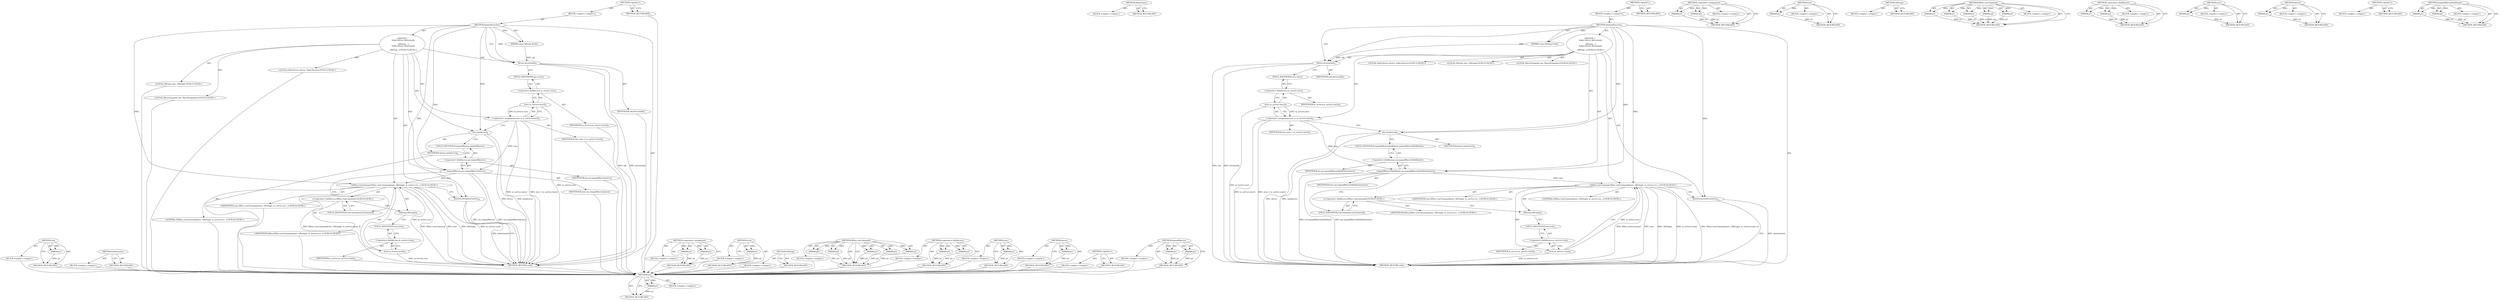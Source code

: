 digraph "expandMacrosShellQuote" {
vulnerable_82 [label=<(METHOD,mx)>];
vulnerable_83 [label=<(PARAM,p1)>];
vulnerable_84 [label=<(BLOCK,&lt;empty&gt;,&lt;empty&gt;)>];
vulnerable_85 [label=<(METHOD_RETURN,ANY)>];
vulnerable_106 [label=<(METHOD,deleteLater)>];
vulnerable_107 [label=<(BLOCK,&lt;empty&gt;,&lt;empty&gt;)>];
vulnerable_108 [label=<(METHOD_RETURN,ANY)>];
vulnerable_6 [label=<(METHOD,&lt;global&gt;)<SUB>1</SUB>>];
vulnerable_7 [label=<(BLOCK,&lt;empty&gt;,&lt;empty&gt;)<SUB>1</SUB>>];
vulnerable_8 [label=<(METHOD,delayedExecute)<SUB>1</SUB>>];
vulnerable_9 [label=<(PARAM,const QString &amp;udi)<SUB>1</SUB>>];
vulnerable_10 [label="<(BLOCK,{
    Solid::Device device(udi);
 
     QString...,{
    Solid::Device device(udi);
 
     QString...)<SUB>2</SUB>>"];
vulnerable_11 [label="<(LOCAL,Solid.Device device: Solid.Device)<SUB>3</SUB>>"];
vulnerable_12 [label=<(device,device(udi))<SUB>3</SUB>>];
vulnerable_13 [label=<(IDENTIFIER,udi,device(udi))<SUB>3</SUB>>];
vulnerable_14 [label="<(LOCAL,QString exec: QString)<SUB>5</SUB>>"];
vulnerable_15 [label=<(&lt;operator&gt;.assignment,exec = m_service.exec())<SUB>5</SUB>>];
vulnerable_16 [label=<(IDENTIFIER,exec,exec = m_service.exec())<SUB>5</SUB>>];
vulnerable_17 [label=<(exec,m_service.exec())<SUB>5</SUB>>];
vulnerable_18 [label=<(&lt;operator&gt;.fieldAccess,m_service.exec)<SUB>5</SUB>>];
vulnerable_19 [label=<(IDENTIFIER,m_service,m_service.exec())<SUB>5</SUB>>];
vulnerable_20 [label=<(FIELD_IDENTIFIER,exec,exec)<SUB>5</SUB>>];
vulnerable_21 [label="<(LOCAL,MacroExpander mx: MacroExpander)<SUB>6</SUB>>"];
vulnerable_22 [label=<(mx,mx(device))<SUB>6</SUB>>];
vulnerable_23 [label=<(IDENTIFIER,device,mx(device))<SUB>6</SUB>>];
vulnerable_24 [label=<(expandMacros,mx.expandMacros(exec))<SUB>7</SUB>>];
vulnerable_25 [label=<(&lt;operator&gt;.fieldAccess,mx.expandMacros)<SUB>7</SUB>>];
vulnerable_26 [label=<(IDENTIFIER,mx,mx.expandMacros(exec))<SUB>7</SUB>>];
vulnerable_27 [label=<(FIELD_IDENTIFIER,expandMacros,expandMacros)<SUB>7</SUB>>];
vulnerable_28 [label=<(IDENTIFIER,exec,mx.expandMacros(exec))<SUB>7</SUB>>];
vulnerable_29 [label="<(KRun.runCommand,KRun::runCommand(exec, QString(), m_service.ico...)<SUB>9</SUB>>"];
vulnerable_30 [label="<(&lt;operator&gt;.fieldAccess,KRun::runCommand)<SUB>9</SUB>>"];
vulnerable_31 [label="<(IDENTIFIER,KRun,KRun::runCommand(exec, QString(), m_service.ico...)<SUB>9</SUB>>"];
vulnerable_32 [label=<(FIELD_IDENTIFIER,runCommand,runCommand)<SUB>9</SUB>>];
vulnerable_33 [label="<(IDENTIFIER,exec,KRun::runCommand(exec, QString(), m_service.ico...)<SUB>9</SUB>>"];
vulnerable_34 [label=<(QString,QString())<SUB>9</SUB>>];
vulnerable_35 [label=<(icon,m_service.icon())<SUB>9</SUB>>];
vulnerable_36 [label=<(&lt;operator&gt;.fieldAccess,m_service.icon)<SUB>9</SUB>>];
vulnerable_37 [label=<(IDENTIFIER,m_service,m_service.icon())<SUB>9</SUB>>];
vulnerable_38 [label=<(FIELD_IDENTIFIER,icon,icon)<SUB>9</SUB>>];
vulnerable_39 [label="<(LITERAL,0,KRun::runCommand(exec, QString(), m_service.ico...)<SUB>9</SUB>>"];
vulnerable_40 [label=<(deleteLater,deleteLater())<SUB>10</SUB>>];
vulnerable_41 [label=<(METHOD_RETURN,void)<SUB>1</SUB>>];
vulnerable_43 [label=<(METHOD_RETURN,ANY)<SUB>1</SUB>>];
vulnerable_68 [label=<(METHOD,&lt;operator&gt;.assignment)>];
vulnerable_69 [label=<(PARAM,p1)>];
vulnerable_70 [label=<(PARAM,p2)>];
vulnerable_71 [label=<(BLOCK,&lt;empty&gt;,&lt;empty&gt;)>];
vulnerable_72 [label=<(METHOD_RETURN,ANY)>];
vulnerable_102 [label=<(METHOD,icon)>];
vulnerable_103 [label=<(PARAM,p1)>];
vulnerable_104 [label=<(BLOCK,&lt;empty&gt;,&lt;empty&gt;)>];
vulnerable_105 [label=<(METHOD_RETURN,ANY)>];
vulnerable_99 [label=<(METHOD,QString)>];
vulnerable_100 [label=<(BLOCK,&lt;empty&gt;,&lt;empty&gt;)>];
vulnerable_101 [label=<(METHOD_RETURN,ANY)>];
vulnerable_91 [label=<(METHOD,KRun.runCommand)>];
vulnerable_92 [label=<(PARAM,p1)>];
vulnerable_93 [label=<(PARAM,p2)>];
vulnerable_94 [label=<(PARAM,p3)>];
vulnerable_95 [label=<(PARAM,p4)>];
vulnerable_96 [label=<(PARAM,p5)>];
vulnerable_97 [label=<(BLOCK,&lt;empty&gt;,&lt;empty&gt;)>];
vulnerable_98 [label=<(METHOD_RETURN,ANY)>];
vulnerable_77 [label=<(METHOD,&lt;operator&gt;.fieldAccess)>];
vulnerable_78 [label=<(PARAM,p1)>];
vulnerable_79 [label=<(PARAM,p2)>];
vulnerable_80 [label=<(BLOCK,&lt;empty&gt;,&lt;empty&gt;)>];
vulnerable_81 [label=<(METHOD_RETURN,ANY)>];
vulnerable_73 [label=<(METHOD,exec)>];
vulnerable_74 [label=<(PARAM,p1)>];
vulnerable_75 [label=<(BLOCK,&lt;empty&gt;,&lt;empty&gt;)>];
vulnerable_76 [label=<(METHOD_RETURN,ANY)>];
vulnerable_64 [label=<(METHOD,device)>];
vulnerable_65 [label=<(PARAM,p1)>];
vulnerable_66 [label=<(BLOCK,&lt;empty&gt;,&lt;empty&gt;)>];
vulnerable_67 [label=<(METHOD_RETURN,ANY)>];
vulnerable_58 [label=<(METHOD,&lt;global&gt;)<SUB>1</SUB>>];
vulnerable_59 [label=<(BLOCK,&lt;empty&gt;,&lt;empty&gt;)>];
vulnerable_60 [label=<(METHOD_RETURN,ANY)>];
vulnerable_86 [label=<(METHOD,expandMacros)>];
vulnerable_87 [label=<(PARAM,p1)>];
vulnerable_88 [label=<(PARAM,p2)>];
vulnerable_89 [label=<(BLOCK,&lt;empty&gt;,&lt;empty&gt;)>];
vulnerable_90 [label=<(METHOD_RETURN,ANY)>];
fixed_82 [label=<(METHOD,mx)>];
fixed_83 [label=<(PARAM,p1)>];
fixed_84 [label=<(BLOCK,&lt;empty&gt;,&lt;empty&gt;)>];
fixed_85 [label=<(METHOD_RETURN,ANY)>];
fixed_106 [label=<(METHOD,deleteLater)>];
fixed_107 [label=<(BLOCK,&lt;empty&gt;,&lt;empty&gt;)>];
fixed_108 [label=<(METHOD_RETURN,ANY)>];
fixed_6 [label=<(METHOD,&lt;global&gt;)<SUB>1</SUB>>];
fixed_7 [label=<(BLOCK,&lt;empty&gt;,&lt;empty&gt;)<SUB>1</SUB>>];
fixed_8 [label=<(METHOD,delayedExecute)<SUB>1</SUB>>];
fixed_9 [label=<(PARAM,const QString &amp;udi)<SUB>1</SUB>>];
fixed_10 [label="<(BLOCK,{
    Solid::Device device(udi);
 
     QString...,{
    Solid::Device device(udi);
 
     QString...)<SUB>2</SUB>>"];
fixed_11 [label="<(LOCAL,Solid.Device device: Solid.Device)<SUB>3</SUB>>"];
fixed_12 [label=<(device,device(udi))<SUB>3</SUB>>];
fixed_13 [label=<(IDENTIFIER,udi,device(udi))<SUB>3</SUB>>];
fixed_14 [label="<(LOCAL,QString exec: QString)<SUB>5</SUB>>"];
fixed_15 [label=<(&lt;operator&gt;.assignment,exec = m_service.exec())<SUB>5</SUB>>];
fixed_16 [label=<(IDENTIFIER,exec,exec = m_service.exec())<SUB>5</SUB>>];
fixed_17 [label=<(exec,m_service.exec())<SUB>5</SUB>>];
fixed_18 [label=<(&lt;operator&gt;.fieldAccess,m_service.exec)<SUB>5</SUB>>];
fixed_19 [label=<(IDENTIFIER,m_service,m_service.exec())<SUB>5</SUB>>];
fixed_20 [label=<(FIELD_IDENTIFIER,exec,exec)<SUB>5</SUB>>];
fixed_21 [label="<(LOCAL,MacroExpander mx: MacroExpander)<SUB>6</SUB>>"];
fixed_22 [label=<(mx,mx(device))<SUB>6</SUB>>];
fixed_23 [label=<(IDENTIFIER,device,mx(device))<SUB>6</SUB>>];
fixed_24 [label=<(expandMacrosShellQuote,mx.expandMacrosShellQuote(exec))<SUB>7</SUB>>];
fixed_25 [label=<(&lt;operator&gt;.fieldAccess,mx.expandMacrosShellQuote)<SUB>7</SUB>>];
fixed_26 [label=<(IDENTIFIER,mx,mx.expandMacrosShellQuote(exec))<SUB>7</SUB>>];
fixed_27 [label=<(FIELD_IDENTIFIER,expandMacrosShellQuote,expandMacrosShellQuote)<SUB>7</SUB>>];
fixed_28 [label=<(IDENTIFIER,exec,mx.expandMacrosShellQuote(exec))<SUB>7</SUB>>];
fixed_29 [label="<(KRun.runCommand,KRun::runCommand(exec, QString(), m_service.ico...)<SUB>9</SUB>>"];
fixed_30 [label="<(&lt;operator&gt;.fieldAccess,KRun::runCommand)<SUB>9</SUB>>"];
fixed_31 [label="<(IDENTIFIER,KRun,KRun::runCommand(exec, QString(), m_service.ico...)<SUB>9</SUB>>"];
fixed_32 [label=<(FIELD_IDENTIFIER,runCommand,runCommand)<SUB>9</SUB>>];
fixed_33 [label="<(IDENTIFIER,exec,KRun::runCommand(exec, QString(), m_service.ico...)<SUB>9</SUB>>"];
fixed_34 [label=<(QString,QString())<SUB>9</SUB>>];
fixed_35 [label=<(icon,m_service.icon())<SUB>9</SUB>>];
fixed_36 [label=<(&lt;operator&gt;.fieldAccess,m_service.icon)<SUB>9</SUB>>];
fixed_37 [label=<(IDENTIFIER,m_service,m_service.icon())<SUB>9</SUB>>];
fixed_38 [label=<(FIELD_IDENTIFIER,icon,icon)<SUB>9</SUB>>];
fixed_39 [label="<(LITERAL,0,KRun::runCommand(exec, QString(), m_service.ico...)<SUB>9</SUB>>"];
fixed_40 [label=<(deleteLater,deleteLater())<SUB>10</SUB>>];
fixed_41 [label=<(METHOD_RETURN,void)<SUB>1</SUB>>];
fixed_43 [label=<(METHOD_RETURN,ANY)<SUB>1</SUB>>];
fixed_68 [label=<(METHOD,&lt;operator&gt;.assignment)>];
fixed_69 [label=<(PARAM,p1)>];
fixed_70 [label=<(PARAM,p2)>];
fixed_71 [label=<(BLOCK,&lt;empty&gt;,&lt;empty&gt;)>];
fixed_72 [label=<(METHOD_RETURN,ANY)>];
fixed_102 [label=<(METHOD,icon)>];
fixed_103 [label=<(PARAM,p1)>];
fixed_104 [label=<(BLOCK,&lt;empty&gt;,&lt;empty&gt;)>];
fixed_105 [label=<(METHOD_RETURN,ANY)>];
fixed_99 [label=<(METHOD,QString)>];
fixed_100 [label=<(BLOCK,&lt;empty&gt;,&lt;empty&gt;)>];
fixed_101 [label=<(METHOD_RETURN,ANY)>];
fixed_91 [label=<(METHOD,KRun.runCommand)>];
fixed_92 [label=<(PARAM,p1)>];
fixed_93 [label=<(PARAM,p2)>];
fixed_94 [label=<(PARAM,p3)>];
fixed_95 [label=<(PARAM,p4)>];
fixed_96 [label=<(PARAM,p5)>];
fixed_97 [label=<(BLOCK,&lt;empty&gt;,&lt;empty&gt;)>];
fixed_98 [label=<(METHOD_RETURN,ANY)>];
fixed_77 [label=<(METHOD,&lt;operator&gt;.fieldAccess)>];
fixed_78 [label=<(PARAM,p1)>];
fixed_79 [label=<(PARAM,p2)>];
fixed_80 [label=<(BLOCK,&lt;empty&gt;,&lt;empty&gt;)>];
fixed_81 [label=<(METHOD_RETURN,ANY)>];
fixed_73 [label=<(METHOD,exec)>];
fixed_74 [label=<(PARAM,p1)>];
fixed_75 [label=<(BLOCK,&lt;empty&gt;,&lt;empty&gt;)>];
fixed_76 [label=<(METHOD_RETURN,ANY)>];
fixed_64 [label=<(METHOD,device)>];
fixed_65 [label=<(PARAM,p1)>];
fixed_66 [label=<(BLOCK,&lt;empty&gt;,&lt;empty&gt;)>];
fixed_67 [label=<(METHOD_RETURN,ANY)>];
fixed_58 [label=<(METHOD,&lt;global&gt;)<SUB>1</SUB>>];
fixed_59 [label=<(BLOCK,&lt;empty&gt;,&lt;empty&gt;)>];
fixed_60 [label=<(METHOD_RETURN,ANY)>];
fixed_86 [label=<(METHOD,expandMacrosShellQuote)>];
fixed_87 [label=<(PARAM,p1)>];
fixed_88 [label=<(PARAM,p2)>];
fixed_89 [label=<(BLOCK,&lt;empty&gt;,&lt;empty&gt;)>];
fixed_90 [label=<(METHOD_RETURN,ANY)>];
vulnerable_82 -> vulnerable_83  [key=0, label="AST: "];
vulnerable_82 -> vulnerable_83  [key=1, label="DDG: "];
vulnerable_82 -> vulnerable_84  [key=0, label="AST: "];
vulnerable_82 -> vulnerable_85  [key=0, label="AST: "];
vulnerable_82 -> vulnerable_85  [key=1, label="CFG: "];
vulnerable_83 -> vulnerable_85  [key=0, label="DDG: p1"];
vulnerable_84 -> fixed_82  [key=0];
vulnerable_85 -> fixed_82  [key=0];
vulnerable_106 -> vulnerable_107  [key=0, label="AST: "];
vulnerable_106 -> vulnerable_108  [key=0, label="AST: "];
vulnerable_106 -> vulnerable_108  [key=1, label="CFG: "];
vulnerable_107 -> fixed_82  [key=0];
vulnerable_108 -> fixed_82  [key=0];
vulnerable_6 -> vulnerable_7  [key=0, label="AST: "];
vulnerable_6 -> vulnerable_43  [key=0, label="AST: "];
vulnerable_6 -> vulnerable_43  [key=1, label="CFG: "];
vulnerable_7 -> vulnerable_8  [key=0, label="AST: "];
vulnerable_8 -> vulnerable_9  [key=0, label="AST: "];
vulnerable_8 -> vulnerable_9  [key=1, label="DDG: "];
vulnerable_8 -> vulnerable_10  [key=0, label="AST: "];
vulnerable_8 -> vulnerable_41  [key=0, label="AST: "];
vulnerable_8 -> vulnerable_12  [key=0, label="CFG: "];
vulnerable_8 -> vulnerable_12  [key=1, label="DDG: "];
vulnerable_8 -> vulnerable_40  [key=0, label="DDG: "];
vulnerable_8 -> vulnerable_22  [key=0, label="DDG: "];
vulnerable_8 -> vulnerable_24  [key=0, label="DDG: "];
vulnerable_8 -> vulnerable_29  [key=0, label="DDG: "];
vulnerable_9 -> vulnerable_12  [key=0, label="DDG: udi"];
vulnerable_10 -> vulnerable_11  [key=0, label="AST: "];
vulnerable_10 -> vulnerable_12  [key=0, label="AST: "];
vulnerable_10 -> vulnerable_14  [key=0, label="AST: "];
vulnerable_10 -> vulnerable_15  [key=0, label="AST: "];
vulnerable_10 -> vulnerable_21  [key=0, label="AST: "];
vulnerable_10 -> vulnerable_22  [key=0, label="AST: "];
vulnerable_10 -> vulnerable_24  [key=0, label="AST: "];
vulnerable_10 -> vulnerable_29  [key=0, label="AST: "];
vulnerable_10 -> vulnerable_40  [key=0, label="AST: "];
vulnerable_11 -> fixed_82  [key=0];
vulnerable_12 -> vulnerable_13  [key=0, label="AST: "];
vulnerable_12 -> vulnerable_20  [key=0, label="CFG: "];
vulnerable_12 -> vulnerable_41  [key=0, label="DDG: udi"];
vulnerable_12 -> vulnerable_41  [key=1, label="DDG: device(udi)"];
vulnerable_13 -> fixed_82  [key=0];
vulnerable_14 -> fixed_82  [key=0];
vulnerable_15 -> vulnerable_16  [key=0, label="AST: "];
vulnerable_15 -> vulnerable_17  [key=0, label="AST: "];
vulnerable_15 -> vulnerable_22  [key=0, label="CFG: "];
vulnerable_15 -> vulnerable_41  [key=0, label="DDG: m_service.exec()"];
vulnerable_15 -> vulnerable_41  [key=1, label="DDG: exec = m_service.exec()"];
vulnerable_15 -> vulnerable_24  [key=0, label="DDG: exec"];
vulnerable_16 -> fixed_82  [key=0];
vulnerable_17 -> vulnerable_18  [key=0, label="AST: "];
vulnerable_17 -> vulnerable_15  [key=0, label="CFG: "];
vulnerable_17 -> vulnerable_15  [key=1, label="DDG: m_service.exec"];
vulnerable_17 -> vulnerable_41  [key=0, label="DDG: m_service.exec"];
vulnerable_18 -> vulnerable_19  [key=0, label="AST: "];
vulnerable_18 -> vulnerable_20  [key=0, label="AST: "];
vulnerable_18 -> vulnerable_17  [key=0, label="CFG: "];
vulnerable_19 -> fixed_82  [key=0];
vulnerable_20 -> vulnerable_18  [key=0, label="CFG: "];
vulnerable_21 -> fixed_82  [key=0];
vulnerable_22 -> vulnerable_23  [key=0, label="AST: "];
vulnerable_22 -> vulnerable_27  [key=0, label="CFG: "];
vulnerable_22 -> vulnerable_41  [key=0, label="DDG: device"];
vulnerable_22 -> vulnerable_41  [key=1, label="DDG: mx(device)"];
vulnerable_23 -> fixed_82  [key=0];
vulnerable_24 -> vulnerable_25  [key=0, label="AST: "];
vulnerable_24 -> vulnerable_28  [key=0, label="AST: "];
vulnerable_24 -> vulnerable_32  [key=0, label="CFG: "];
vulnerable_24 -> vulnerable_41  [key=0, label="DDG: mx.expandMacros"];
vulnerable_24 -> vulnerable_41  [key=1, label="DDG: mx.expandMacros(exec)"];
vulnerable_24 -> vulnerable_29  [key=0, label="DDG: exec"];
vulnerable_25 -> vulnerable_26  [key=0, label="AST: "];
vulnerable_25 -> vulnerable_27  [key=0, label="AST: "];
vulnerable_25 -> vulnerable_24  [key=0, label="CFG: "];
vulnerable_26 -> fixed_82  [key=0];
vulnerable_27 -> vulnerable_25  [key=0, label="CFG: "];
vulnerable_28 -> fixed_82  [key=0];
vulnerable_29 -> vulnerable_30  [key=0, label="AST: "];
vulnerable_29 -> vulnerable_33  [key=0, label="AST: "];
vulnerable_29 -> vulnerable_34  [key=0, label="AST: "];
vulnerable_29 -> vulnerable_35  [key=0, label="AST: "];
vulnerable_29 -> vulnerable_39  [key=0, label="AST: "];
vulnerable_29 -> vulnerable_40  [key=0, label="CFG: "];
vulnerable_29 -> vulnerable_41  [key=0, label="DDG: KRun::runCommand"];
vulnerable_29 -> vulnerable_41  [key=1, label="DDG: exec"];
vulnerable_29 -> vulnerable_41  [key=2, label="DDG: QString()"];
vulnerable_29 -> vulnerable_41  [key=3, label="DDG: m_service.icon()"];
vulnerable_29 -> vulnerable_41  [key=4, label="DDG: KRun::runCommand(exec, QString(), m_service.icon(), 0)"];
vulnerable_30 -> vulnerable_31  [key=0, label="AST: "];
vulnerable_30 -> vulnerable_32  [key=0, label="AST: "];
vulnerable_30 -> vulnerable_34  [key=0, label="CFG: "];
vulnerable_31 -> fixed_82  [key=0];
vulnerable_32 -> vulnerable_30  [key=0, label="CFG: "];
vulnerable_33 -> fixed_82  [key=0];
vulnerable_34 -> vulnerable_38  [key=0, label="CFG: "];
vulnerable_35 -> vulnerable_36  [key=0, label="AST: "];
vulnerable_35 -> vulnerable_29  [key=0, label="CFG: "];
vulnerable_35 -> vulnerable_29  [key=1, label="DDG: m_service.icon"];
vulnerable_35 -> vulnerable_41  [key=0, label="DDG: m_service.icon"];
vulnerable_36 -> vulnerable_37  [key=0, label="AST: "];
vulnerable_36 -> vulnerable_38  [key=0, label="AST: "];
vulnerable_36 -> vulnerable_35  [key=0, label="CFG: "];
vulnerable_37 -> fixed_82  [key=0];
vulnerable_38 -> vulnerable_36  [key=0, label="CFG: "];
vulnerable_39 -> fixed_82  [key=0];
vulnerable_40 -> vulnerable_41  [key=0, label="CFG: "];
vulnerable_40 -> vulnerable_41  [key=1, label="DDG: deleteLater()"];
vulnerable_41 -> fixed_82  [key=0];
vulnerable_43 -> fixed_82  [key=0];
vulnerable_68 -> vulnerable_69  [key=0, label="AST: "];
vulnerable_68 -> vulnerable_69  [key=1, label="DDG: "];
vulnerable_68 -> vulnerable_71  [key=0, label="AST: "];
vulnerable_68 -> vulnerable_70  [key=0, label="AST: "];
vulnerable_68 -> vulnerable_70  [key=1, label="DDG: "];
vulnerable_68 -> vulnerable_72  [key=0, label="AST: "];
vulnerable_68 -> vulnerable_72  [key=1, label="CFG: "];
vulnerable_69 -> vulnerable_72  [key=0, label="DDG: p1"];
vulnerable_70 -> vulnerable_72  [key=0, label="DDG: p2"];
vulnerable_71 -> fixed_82  [key=0];
vulnerable_72 -> fixed_82  [key=0];
vulnerable_102 -> vulnerable_103  [key=0, label="AST: "];
vulnerable_102 -> vulnerable_103  [key=1, label="DDG: "];
vulnerable_102 -> vulnerable_104  [key=0, label="AST: "];
vulnerable_102 -> vulnerable_105  [key=0, label="AST: "];
vulnerable_102 -> vulnerable_105  [key=1, label="CFG: "];
vulnerable_103 -> vulnerable_105  [key=0, label="DDG: p1"];
vulnerable_104 -> fixed_82  [key=0];
vulnerable_105 -> fixed_82  [key=0];
vulnerable_99 -> vulnerable_100  [key=0, label="AST: "];
vulnerable_99 -> vulnerable_101  [key=0, label="AST: "];
vulnerable_99 -> vulnerable_101  [key=1, label="CFG: "];
vulnerable_100 -> fixed_82  [key=0];
vulnerable_101 -> fixed_82  [key=0];
vulnerable_91 -> vulnerable_92  [key=0, label="AST: "];
vulnerable_91 -> vulnerable_92  [key=1, label="DDG: "];
vulnerable_91 -> vulnerable_97  [key=0, label="AST: "];
vulnerable_91 -> vulnerable_93  [key=0, label="AST: "];
vulnerable_91 -> vulnerable_93  [key=1, label="DDG: "];
vulnerable_91 -> vulnerable_98  [key=0, label="AST: "];
vulnerable_91 -> vulnerable_98  [key=1, label="CFG: "];
vulnerable_91 -> vulnerable_94  [key=0, label="AST: "];
vulnerable_91 -> vulnerable_94  [key=1, label="DDG: "];
vulnerable_91 -> vulnerable_95  [key=0, label="AST: "];
vulnerable_91 -> vulnerable_95  [key=1, label="DDG: "];
vulnerable_91 -> vulnerable_96  [key=0, label="AST: "];
vulnerable_91 -> vulnerable_96  [key=1, label="DDG: "];
vulnerable_92 -> vulnerable_98  [key=0, label="DDG: p1"];
vulnerable_93 -> vulnerable_98  [key=0, label="DDG: p2"];
vulnerable_94 -> vulnerable_98  [key=0, label="DDG: p3"];
vulnerable_95 -> vulnerable_98  [key=0, label="DDG: p4"];
vulnerable_96 -> vulnerable_98  [key=0, label="DDG: p5"];
vulnerable_97 -> fixed_82  [key=0];
vulnerable_98 -> fixed_82  [key=0];
vulnerable_77 -> vulnerable_78  [key=0, label="AST: "];
vulnerable_77 -> vulnerable_78  [key=1, label="DDG: "];
vulnerable_77 -> vulnerable_80  [key=0, label="AST: "];
vulnerable_77 -> vulnerable_79  [key=0, label="AST: "];
vulnerable_77 -> vulnerable_79  [key=1, label="DDG: "];
vulnerable_77 -> vulnerable_81  [key=0, label="AST: "];
vulnerable_77 -> vulnerable_81  [key=1, label="CFG: "];
vulnerable_78 -> vulnerable_81  [key=0, label="DDG: p1"];
vulnerable_79 -> vulnerable_81  [key=0, label="DDG: p2"];
vulnerable_80 -> fixed_82  [key=0];
vulnerable_81 -> fixed_82  [key=0];
vulnerable_73 -> vulnerable_74  [key=0, label="AST: "];
vulnerable_73 -> vulnerable_74  [key=1, label="DDG: "];
vulnerable_73 -> vulnerable_75  [key=0, label="AST: "];
vulnerable_73 -> vulnerable_76  [key=0, label="AST: "];
vulnerable_73 -> vulnerable_76  [key=1, label="CFG: "];
vulnerable_74 -> vulnerable_76  [key=0, label="DDG: p1"];
vulnerable_75 -> fixed_82  [key=0];
vulnerable_76 -> fixed_82  [key=0];
vulnerable_64 -> vulnerable_65  [key=0, label="AST: "];
vulnerable_64 -> vulnerable_65  [key=1, label="DDG: "];
vulnerable_64 -> vulnerable_66  [key=0, label="AST: "];
vulnerable_64 -> vulnerable_67  [key=0, label="AST: "];
vulnerable_64 -> vulnerable_67  [key=1, label="CFG: "];
vulnerable_65 -> vulnerable_67  [key=0, label="DDG: p1"];
vulnerable_66 -> fixed_82  [key=0];
vulnerable_67 -> fixed_82  [key=0];
vulnerable_58 -> vulnerable_59  [key=0, label="AST: "];
vulnerable_58 -> vulnerable_60  [key=0, label="AST: "];
vulnerable_58 -> vulnerable_60  [key=1, label="CFG: "];
vulnerable_59 -> fixed_82  [key=0];
vulnerable_60 -> fixed_82  [key=0];
vulnerable_86 -> vulnerable_87  [key=0, label="AST: "];
vulnerable_86 -> vulnerable_87  [key=1, label="DDG: "];
vulnerable_86 -> vulnerable_89  [key=0, label="AST: "];
vulnerable_86 -> vulnerable_88  [key=0, label="AST: "];
vulnerable_86 -> vulnerable_88  [key=1, label="DDG: "];
vulnerable_86 -> vulnerable_90  [key=0, label="AST: "];
vulnerable_86 -> vulnerable_90  [key=1, label="CFG: "];
vulnerable_87 -> vulnerable_90  [key=0, label="DDG: p1"];
vulnerable_88 -> vulnerable_90  [key=0, label="DDG: p2"];
vulnerable_89 -> fixed_82  [key=0];
vulnerable_90 -> fixed_82  [key=0];
fixed_82 -> fixed_83  [key=0, label="AST: "];
fixed_82 -> fixed_83  [key=1, label="DDG: "];
fixed_82 -> fixed_84  [key=0, label="AST: "];
fixed_82 -> fixed_85  [key=0, label="AST: "];
fixed_82 -> fixed_85  [key=1, label="CFG: "];
fixed_83 -> fixed_85  [key=0, label="DDG: p1"];
fixed_106 -> fixed_107  [key=0, label="AST: "];
fixed_106 -> fixed_108  [key=0, label="AST: "];
fixed_106 -> fixed_108  [key=1, label="CFG: "];
fixed_6 -> fixed_7  [key=0, label="AST: "];
fixed_6 -> fixed_43  [key=0, label="AST: "];
fixed_6 -> fixed_43  [key=1, label="CFG: "];
fixed_7 -> fixed_8  [key=0, label="AST: "];
fixed_8 -> fixed_9  [key=0, label="AST: "];
fixed_8 -> fixed_9  [key=1, label="DDG: "];
fixed_8 -> fixed_10  [key=0, label="AST: "];
fixed_8 -> fixed_41  [key=0, label="AST: "];
fixed_8 -> fixed_12  [key=0, label="CFG: "];
fixed_8 -> fixed_12  [key=1, label="DDG: "];
fixed_8 -> fixed_40  [key=0, label="DDG: "];
fixed_8 -> fixed_22  [key=0, label="DDG: "];
fixed_8 -> fixed_24  [key=0, label="DDG: "];
fixed_8 -> fixed_29  [key=0, label="DDG: "];
fixed_9 -> fixed_12  [key=0, label="DDG: udi"];
fixed_10 -> fixed_11  [key=0, label="AST: "];
fixed_10 -> fixed_12  [key=0, label="AST: "];
fixed_10 -> fixed_14  [key=0, label="AST: "];
fixed_10 -> fixed_15  [key=0, label="AST: "];
fixed_10 -> fixed_21  [key=0, label="AST: "];
fixed_10 -> fixed_22  [key=0, label="AST: "];
fixed_10 -> fixed_24  [key=0, label="AST: "];
fixed_10 -> fixed_29  [key=0, label="AST: "];
fixed_10 -> fixed_40  [key=0, label="AST: "];
fixed_12 -> fixed_13  [key=0, label="AST: "];
fixed_12 -> fixed_20  [key=0, label="CFG: "];
fixed_12 -> fixed_41  [key=0, label="DDG: udi"];
fixed_12 -> fixed_41  [key=1, label="DDG: device(udi)"];
fixed_15 -> fixed_16  [key=0, label="AST: "];
fixed_15 -> fixed_17  [key=0, label="AST: "];
fixed_15 -> fixed_22  [key=0, label="CFG: "];
fixed_15 -> fixed_41  [key=0, label="DDG: m_service.exec()"];
fixed_15 -> fixed_41  [key=1, label="DDG: exec = m_service.exec()"];
fixed_15 -> fixed_24  [key=0, label="DDG: exec"];
fixed_17 -> fixed_18  [key=0, label="AST: "];
fixed_17 -> fixed_15  [key=0, label="CFG: "];
fixed_17 -> fixed_15  [key=1, label="DDG: m_service.exec"];
fixed_17 -> fixed_41  [key=0, label="DDG: m_service.exec"];
fixed_18 -> fixed_19  [key=0, label="AST: "];
fixed_18 -> fixed_20  [key=0, label="AST: "];
fixed_18 -> fixed_17  [key=0, label="CFG: "];
fixed_20 -> fixed_18  [key=0, label="CFG: "];
fixed_22 -> fixed_23  [key=0, label="AST: "];
fixed_22 -> fixed_27  [key=0, label="CFG: "];
fixed_22 -> fixed_41  [key=0, label="DDG: device"];
fixed_22 -> fixed_41  [key=1, label="DDG: mx(device)"];
fixed_24 -> fixed_25  [key=0, label="AST: "];
fixed_24 -> fixed_28  [key=0, label="AST: "];
fixed_24 -> fixed_32  [key=0, label="CFG: "];
fixed_24 -> fixed_41  [key=0, label="DDG: mx.expandMacrosShellQuote"];
fixed_24 -> fixed_41  [key=1, label="DDG: mx.expandMacrosShellQuote(exec)"];
fixed_24 -> fixed_29  [key=0, label="DDG: exec"];
fixed_25 -> fixed_26  [key=0, label="AST: "];
fixed_25 -> fixed_27  [key=0, label="AST: "];
fixed_25 -> fixed_24  [key=0, label="CFG: "];
fixed_27 -> fixed_25  [key=0, label="CFG: "];
fixed_29 -> fixed_30  [key=0, label="AST: "];
fixed_29 -> fixed_33  [key=0, label="AST: "];
fixed_29 -> fixed_34  [key=0, label="AST: "];
fixed_29 -> fixed_35  [key=0, label="AST: "];
fixed_29 -> fixed_39  [key=0, label="AST: "];
fixed_29 -> fixed_40  [key=0, label="CFG: "];
fixed_29 -> fixed_41  [key=0, label="DDG: KRun::runCommand"];
fixed_29 -> fixed_41  [key=1, label="DDG: exec"];
fixed_29 -> fixed_41  [key=2, label="DDG: QString()"];
fixed_29 -> fixed_41  [key=3, label="DDG: m_service.icon()"];
fixed_29 -> fixed_41  [key=4, label="DDG: KRun::runCommand(exec, QString(), m_service.icon(), 0)"];
fixed_30 -> fixed_31  [key=0, label="AST: "];
fixed_30 -> fixed_32  [key=0, label="AST: "];
fixed_30 -> fixed_34  [key=0, label="CFG: "];
fixed_32 -> fixed_30  [key=0, label="CFG: "];
fixed_34 -> fixed_38  [key=0, label="CFG: "];
fixed_35 -> fixed_36  [key=0, label="AST: "];
fixed_35 -> fixed_29  [key=0, label="CFG: "];
fixed_35 -> fixed_29  [key=1, label="DDG: m_service.icon"];
fixed_35 -> fixed_41  [key=0, label="DDG: m_service.icon"];
fixed_36 -> fixed_37  [key=0, label="AST: "];
fixed_36 -> fixed_38  [key=0, label="AST: "];
fixed_36 -> fixed_35  [key=0, label="CFG: "];
fixed_38 -> fixed_36  [key=0, label="CFG: "];
fixed_40 -> fixed_41  [key=0, label="CFG: "];
fixed_40 -> fixed_41  [key=1, label="DDG: deleteLater()"];
fixed_68 -> fixed_69  [key=0, label="AST: "];
fixed_68 -> fixed_69  [key=1, label="DDG: "];
fixed_68 -> fixed_71  [key=0, label="AST: "];
fixed_68 -> fixed_70  [key=0, label="AST: "];
fixed_68 -> fixed_70  [key=1, label="DDG: "];
fixed_68 -> fixed_72  [key=0, label="AST: "];
fixed_68 -> fixed_72  [key=1, label="CFG: "];
fixed_69 -> fixed_72  [key=0, label="DDG: p1"];
fixed_70 -> fixed_72  [key=0, label="DDG: p2"];
fixed_102 -> fixed_103  [key=0, label="AST: "];
fixed_102 -> fixed_103  [key=1, label="DDG: "];
fixed_102 -> fixed_104  [key=0, label="AST: "];
fixed_102 -> fixed_105  [key=0, label="AST: "];
fixed_102 -> fixed_105  [key=1, label="CFG: "];
fixed_103 -> fixed_105  [key=0, label="DDG: p1"];
fixed_99 -> fixed_100  [key=0, label="AST: "];
fixed_99 -> fixed_101  [key=0, label="AST: "];
fixed_99 -> fixed_101  [key=1, label="CFG: "];
fixed_91 -> fixed_92  [key=0, label="AST: "];
fixed_91 -> fixed_92  [key=1, label="DDG: "];
fixed_91 -> fixed_97  [key=0, label="AST: "];
fixed_91 -> fixed_93  [key=0, label="AST: "];
fixed_91 -> fixed_93  [key=1, label="DDG: "];
fixed_91 -> fixed_98  [key=0, label="AST: "];
fixed_91 -> fixed_98  [key=1, label="CFG: "];
fixed_91 -> fixed_94  [key=0, label="AST: "];
fixed_91 -> fixed_94  [key=1, label="DDG: "];
fixed_91 -> fixed_95  [key=0, label="AST: "];
fixed_91 -> fixed_95  [key=1, label="DDG: "];
fixed_91 -> fixed_96  [key=0, label="AST: "];
fixed_91 -> fixed_96  [key=1, label="DDG: "];
fixed_92 -> fixed_98  [key=0, label="DDG: p1"];
fixed_93 -> fixed_98  [key=0, label="DDG: p2"];
fixed_94 -> fixed_98  [key=0, label="DDG: p3"];
fixed_95 -> fixed_98  [key=0, label="DDG: p4"];
fixed_96 -> fixed_98  [key=0, label="DDG: p5"];
fixed_77 -> fixed_78  [key=0, label="AST: "];
fixed_77 -> fixed_78  [key=1, label="DDG: "];
fixed_77 -> fixed_80  [key=0, label="AST: "];
fixed_77 -> fixed_79  [key=0, label="AST: "];
fixed_77 -> fixed_79  [key=1, label="DDG: "];
fixed_77 -> fixed_81  [key=0, label="AST: "];
fixed_77 -> fixed_81  [key=1, label="CFG: "];
fixed_78 -> fixed_81  [key=0, label="DDG: p1"];
fixed_79 -> fixed_81  [key=0, label="DDG: p2"];
fixed_73 -> fixed_74  [key=0, label="AST: "];
fixed_73 -> fixed_74  [key=1, label="DDG: "];
fixed_73 -> fixed_75  [key=0, label="AST: "];
fixed_73 -> fixed_76  [key=0, label="AST: "];
fixed_73 -> fixed_76  [key=1, label="CFG: "];
fixed_74 -> fixed_76  [key=0, label="DDG: p1"];
fixed_64 -> fixed_65  [key=0, label="AST: "];
fixed_64 -> fixed_65  [key=1, label="DDG: "];
fixed_64 -> fixed_66  [key=0, label="AST: "];
fixed_64 -> fixed_67  [key=0, label="AST: "];
fixed_64 -> fixed_67  [key=1, label="CFG: "];
fixed_65 -> fixed_67  [key=0, label="DDG: p1"];
fixed_58 -> fixed_59  [key=0, label="AST: "];
fixed_58 -> fixed_60  [key=0, label="AST: "];
fixed_58 -> fixed_60  [key=1, label="CFG: "];
fixed_86 -> fixed_87  [key=0, label="AST: "];
fixed_86 -> fixed_87  [key=1, label="DDG: "];
fixed_86 -> fixed_89  [key=0, label="AST: "];
fixed_86 -> fixed_88  [key=0, label="AST: "];
fixed_86 -> fixed_88  [key=1, label="DDG: "];
fixed_86 -> fixed_90  [key=0, label="AST: "];
fixed_86 -> fixed_90  [key=1, label="CFG: "];
fixed_87 -> fixed_90  [key=0, label="DDG: p1"];
fixed_88 -> fixed_90  [key=0, label="DDG: p2"];
}
